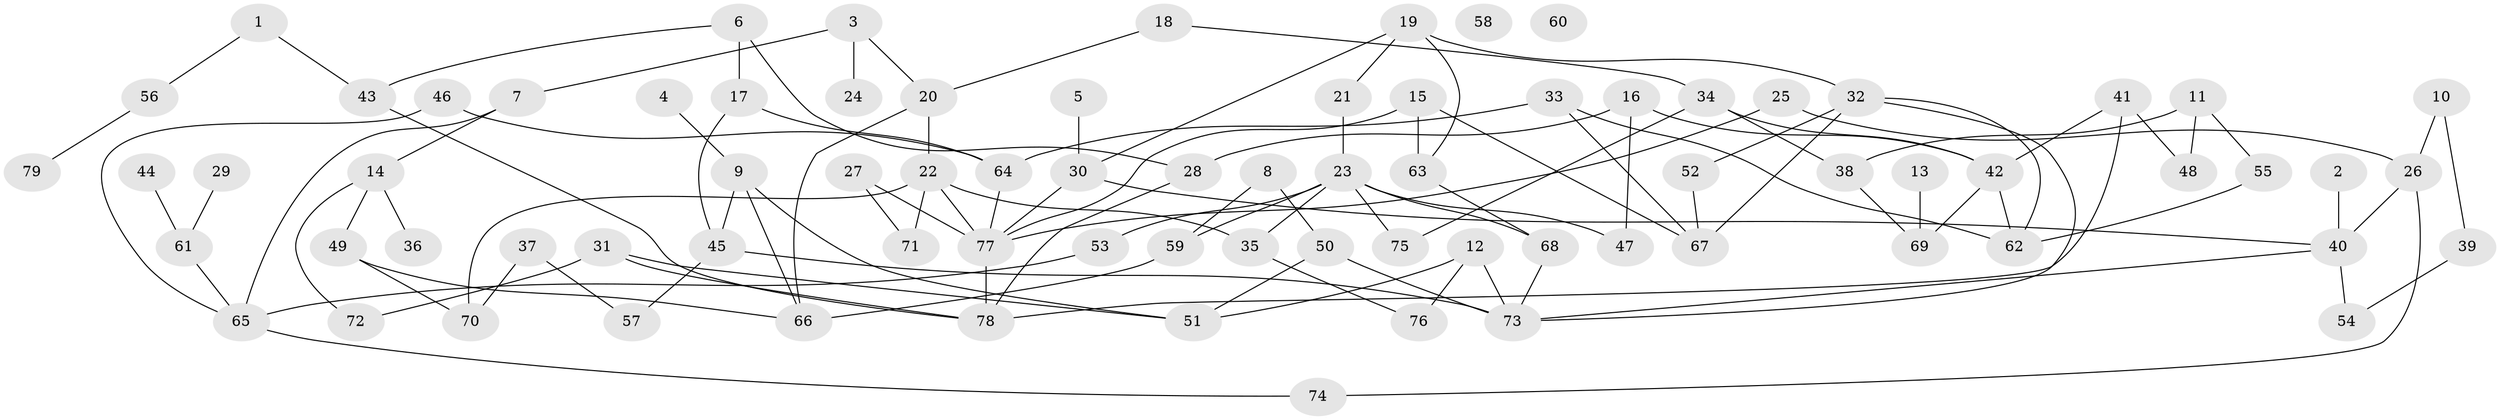 // coarse degree distribution, {3: 0.23636363636363636, 1: 0.16363636363636364, 4: 0.16363636363636364, 2: 0.2, 6: 0.03636363636363636, 5: 0.09090909090909091, 7: 0.05454545454545454, 0: 0.03636363636363636, 10: 0.01818181818181818}
// Generated by graph-tools (version 1.1) at 2025/23/03/03/25 07:23:29]
// undirected, 79 vertices, 113 edges
graph export_dot {
graph [start="1"]
  node [color=gray90,style=filled];
  1;
  2;
  3;
  4;
  5;
  6;
  7;
  8;
  9;
  10;
  11;
  12;
  13;
  14;
  15;
  16;
  17;
  18;
  19;
  20;
  21;
  22;
  23;
  24;
  25;
  26;
  27;
  28;
  29;
  30;
  31;
  32;
  33;
  34;
  35;
  36;
  37;
  38;
  39;
  40;
  41;
  42;
  43;
  44;
  45;
  46;
  47;
  48;
  49;
  50;
  51;
  52;
  53;
  54;
  55;
  56;
  57;
  58;
  59;
  60;
  61;
  62;
  63;
  64;
  65;
  66;
  67;
  68;
  69;
  70;
  71;
  72;
  73;
  74;
  75;
  76;
  77;
  78;
  79;
  1 -- 43;
  1 -- 56;
  2 -- 40;
  3 -- 7;
  3 -- 20;
  3 -- 24;
  4 -- 9;
  5 -- 30;
  6 -- 17;
  6 -- 28;
  6 -- 43;
  7 -- 14;
  7 -- 65;
  8 -- 50;
  8 -- 59;
  9 -- 45;
  9 -- 51;
  9 -- 66;
  10 -- 26;
  10 -- 39;
  11 -- 38;
  11 -- 48;
  11 -- 55;
  12 -- 51;
  12 -- 73;
  12 -- 76;
  13 -- 69;
  14 -- 36;
  14 -- 49;
  14 -- 72;
  15 -- 63;
  15 -- 67;
  15 -- 77;
  16 -- 28;
  16 -- 42;
  16 -- 47;
  17 -- 45;
  17 -- 64;
  18 -- 20;
  18 -- 34;
  19 -- 21;
  19 -- 30;
  19 -- 32;
  19 -- 63;
  20 -- 22;
  20 -- 66;
  21 -- 23;
  22 -- 35;
  22 -- 70;
  22 -- 71;
  22 -- 77;
  23 -- 35;
  23 -- 47;
  23 -- 53;
  23 -- 59;
  23 -- 68;
  23 -- 75;
  25 -- 26;
  25 -- 77;
  26 -- 40;
  26 -- 74;
  27 -- 71;
  27 -- 77;
  28 -- 78;
  29 -- 61;
  30 -- 40;
  30 -- 77;
  31 -- 51;
  31 -- 72;
  31 -- 78;
  32 -- 52;
  32 -- 62;
  32 -- 67;
  32 -- 73;
  33 -- 62;
  33 -- 64;
  33 -- 67;
  34 -- 38;
  34 -- 42;
  34 -- 75;
  35 -- 76;
  37 -- 57;
  37 -- 70;
  38 -- 69;
  39 -- 54;
  40 -- 54;
  40 -- 73;
  41 -- 42;
  41 -- 48;
  41 -- 78;
  42 -- 62;
  42 -- 69;
  43 -- 78;
  44 -- 61;
  45 -- 57;
  45 -- 73;
  46 -- 64;
  46 -- 65;
  49 -- 66;
  49 -- 70;
  50 -- 51;
  50 -- 73;
  52 -- 67;
  53 -- 65;
  55 -- 62;
  56 -- 79;
  59 -- 66;
  61 -- 65;
  63 -- 68;
  64 -- 77;
  65 -- 74;
  68 -- 73;
  77 -- 78;
}
